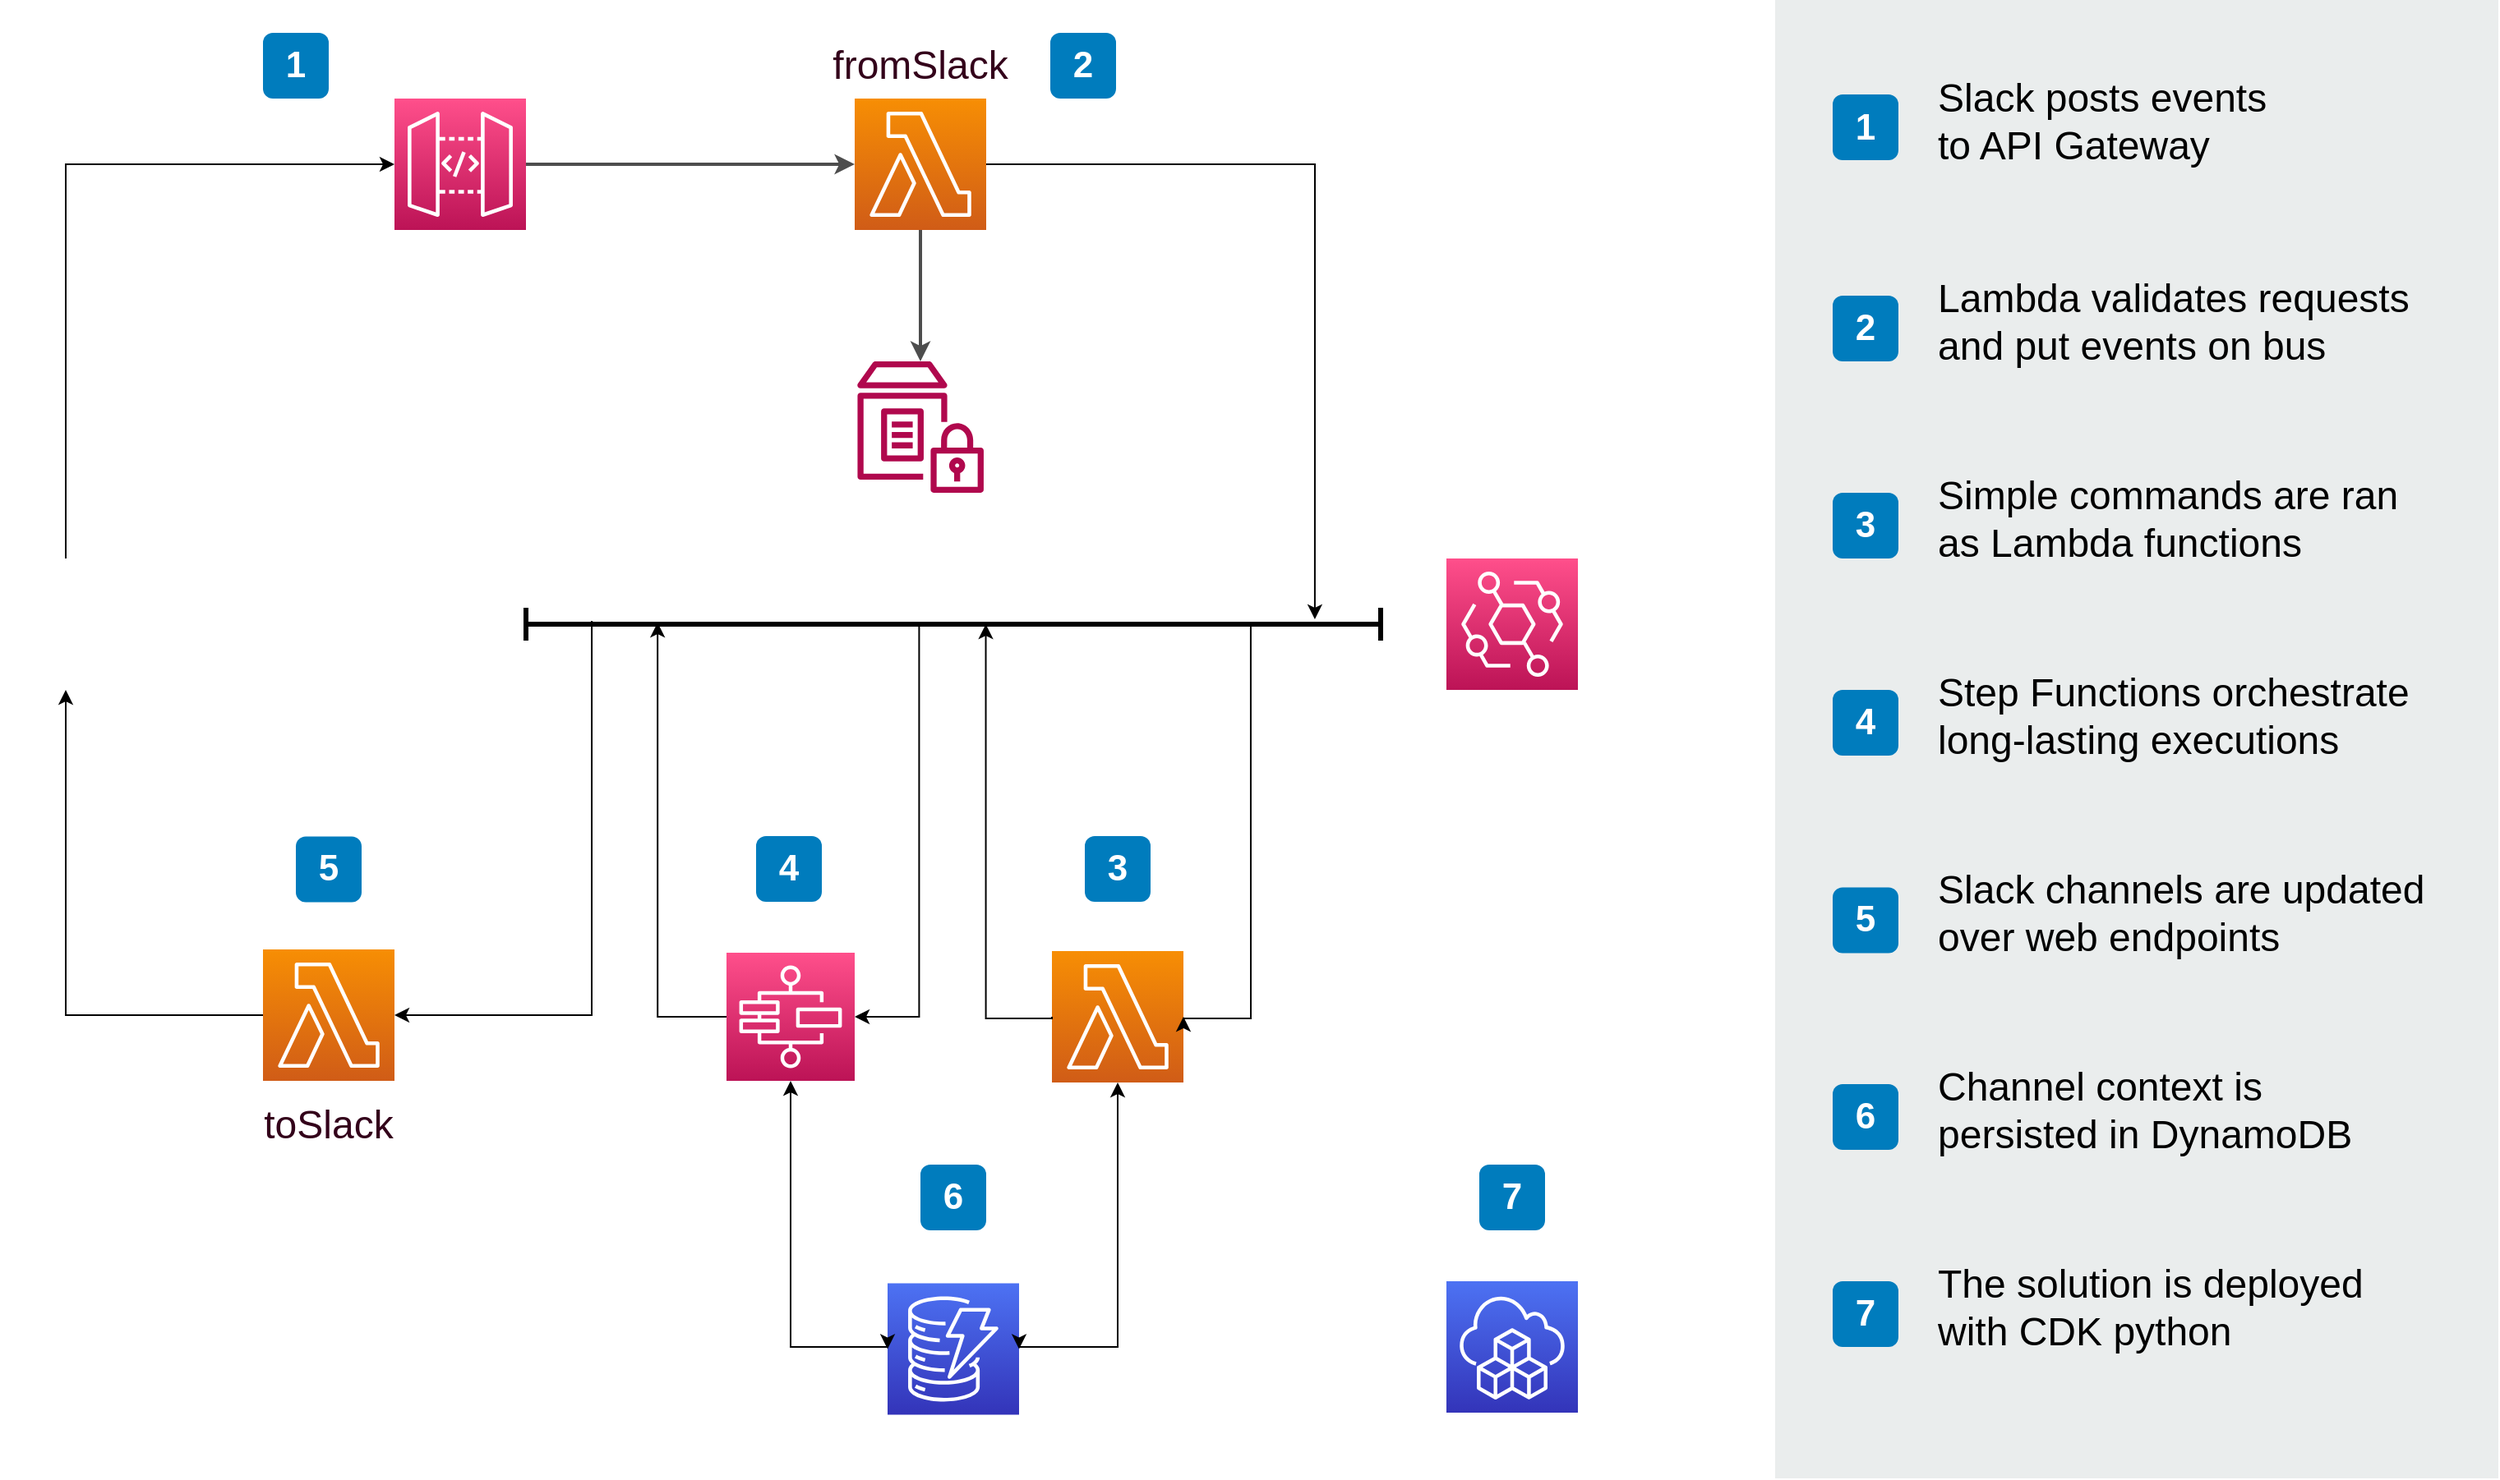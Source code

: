 <mxfile version="20.8.16" type="device"><diagram id="Ht1M8jgEwFfnCIfOTk4-" name="Page-1"><mxGraphModel dx="2052" dy="586" grid="1" gridSize="10" guides="1" tooltips="1" connect="1" arrows="1" fold="1" page="1" pageScale="1" pageWidth="1600" pageHeight="900" background="#FFFFFF" math="0" shadow="0"><root><mxCell id="0"/><mxCell id="1" parent="0"/><mxCell id="k1J5Uft5zTIaOylSxwT3-1" value="" style="rounded=0;whiteSpace=wrap;html=1;fillColor=#EAEDED;fontSize=22;fontColor=#000000;strokeColor=none;labelBackgroundColor=none;" parent="1" vertex="1"><mxGeometry x="1160" y="900" width="440" height="900" as="geometry"/></mxCell><mxCell id="lNVfGLFAs1jdNbvyQik3-16" value="" style="sketch=0;points=[[0,0,0],[0.25,0,0],[0.5,0,0],[0.75,0,0],[1,0,0],[0,1,0],[0.25,1,0],[0.5,1,0],[0.75,1,0],[1,1,0],[0,0.25,0],[0,0.5,0],[0,0.75,0],[1,0.25,0],[1,0.5,0],[1,0.75,0]];outlineConnect=0;fontColor=#000000;gradientColor=#4D72F3;gradientDirection=north;fillColor=#3334B9;strokeColor=#ffffff;dashed=0;verticalLabelPosition=bottom;verticalAlign=top;align=center;html=1;fontSize=30;fontStyle=0;aspect=fixed;shape=mxgraph.aws4.resourceIcon;resIcon=mxgraph.aws4.cloud_development_kit;" parent="1" vertex="1"><mxGeometry x="960" y="1680" width="80" height="80" as="geometry"/></mxCell><mxCell id="vXBHNHmkbhqW3qpThrWd-10" style="edgeStyle=orthogonalEdgeStyle;rounded=0;orthogonalLoop=1;jettySize=auto;html=1;exitX=1;exitY=0.5;exitDx=0;exitDy=0;exitPerimeter=0;fontColor=#FFFFFF;entryX=0.923;entryY=0.35;entryDx=0;entryDy=0;entryPerimeter=0;" edge="1" parent="1" source="lNVfGLFAs1jdNbvyQik3-104" target="vXBHNHmkbhqW3qpThrWd-37"><mxGeometry relative="1" as="geometry"><mxPoint x="900" y="1220" as="targetPoint"/></mxGeometry></mxCell><mxCell id="lNVfGLFAs1jdNbvyQik3-104" value="" style="sketch=0;points=[[0,0,0],[0.25,0,0],[0.5,0,0],[0.75,0,0],[1,0,0],[0,1,0],[0.25,1,0],[0.5,1,0],[0.75,1,0],[1,1,0],[0,0.25,0],[0,0.5,0],[0,0.75,0],[1,0.25,0],[1,0.5,0],[1,0.75,0]];outlineConnect=0;fontColor=#000000;gradientColor=#F78E04;gradientDirection=north;fillColor=#D05C17;strokeColor=#ffffff;dashed=0;verticalLabelPosition=bottom;verticalAlign=top;align=center;html=1;fontSize=30;fontStyle=0;aspect=fixed;shape=mxgraph.aws4.resourceIcon;resIcon=mxgraph.aws4.lambda;shadow=0;" parent="1" vertex="1"><mxGeometry x="600" y="960" width="80" height="80" as="geometry"/></mxCell><mxCell id="lNVfGLFAs1jdNbvyQik3-3" value="" style="sketch=0;points=[[0,0,0],[0.25,0,0],[0.5,0,0],[0.75,0,0],[1,0,0],[0,1,0],[0.25,1,0],[0.5,1,0],[0.75,1,0],[1,1,0],[0,0.25,0],[0,0.5,0],[0,0.75,0],[1,0.25,0],[1,0.5,0],[1,0.75,0]];outlineConnect=0;fontColor=#000000;gradientColor=#FF4F8B;gradientDirection=north;fillColor=#BC1356;strokeColor=#ffffff;dashed=0;verticalLabelPosition=bottom;verticalAlign=top;align=center;html=1;fontSize=30;fontStyle=0;aspect=fixed;shape=mxgraph.aws4.resourceIcon;resIcon=mxgraph.aws4.eventbridge;" parent="1" vertex="1"><mxGeometry x="960" y="1240" width="80" height="80" as="geometry"/></mxCell><mxCell id="vXBHNHmkbhqW3qpThrWd-12" style="edgeStyle=orthogonalEdgeStyle;rounded=0;orthogonalLoop=1;jettySize=auto;html=1;exitX=0.5;exitY=0;exitDx=0;exitDy=0;entryX=0;entryY=0.5;entryDx=0;entryDy=0;entryPerimeter=0;fontColor=#FFFFFF;" edge="1" parent="1" source="vXBHNHmkbhqW3qpThrWd-1" target="vXBHNHmkbhqW3qpThrWd-2"><mxGeometry relative="1" as="geometry"/></mxCell><mxCell id="vXBHNHmkbhqW3qpThrWd-1" value="" style="shape=image;verticalLabelPosition=bottom;labelBackgroundColor=default;verticalAlign=top;aspect=fixed;imageAspect=0;image=https://assets.stickpng.com/images/5cb480cd5f1b6d3fbadece79.png;" vertex="1" parent="1"><mxGeometry x="80" y="1240" width="80" height="80" as="geometry"/></mxCell><mxCell id="vXBHNHmkbhqW3qpThrWd-2" value="" style="sketch=0;points=[[0,0,0],[0.25,0,0],[0.5,0,0],[0.75,0,0],[1,0,0],[0,1,0],[0.25,1,0],[0.5,1,0],[0.75,1,0],[1,1,0],[0,0.25,0],[0,0.5,0],[0,0.75,0],[1,0.25,0],[1,0.5,0],[1,0.75,0]];outlineConnect=0;fontColor=#232F3E;gradientColor=#FF4F8B;gradientDirection=north;fillColor=#BC1356;strokeColor=#ffffff;dashed=0;verticalLabelPosition=bottom;verticalAlign=top;align=center;html=1;fontSize=12;fontStyle=0;aspect=fixed;shape=mxgraph.aws4.resourceIcon;resIcon=mxgraph.aws4.api_gateway;" vertex="1" parent="1"><mxGeometry x="320" y="960" width="80" height="80" as="geometry"/></mxCell><mxCell id="vXBHNHmkbhqW3qpThrWd-3" value="" style="sketch=0;points=[[0,0,0],[0.25,0,0],[0.5,0,0],[0.75,0,0],[1,0,0],[0,1,0],[0.25,1,0],[0.5,1,0],[0.75,1,0],[1,1,0],[0,0.25,0],[0,0.5,0],[0,0.75,0],[1,0.25,0],[1,0.5,0],[1,0.75,0]];outlineConnect=0;fontColor=#232F3E;gradientColor=#4D72F3;gradientDirection=north;fillColor=#3334B9;strokeColor=#ffffff;dashed=0;verticalLabelPosition=bottom;verticalAlign=top;align=center;html=1;fontSize=12;fontStyle=0;aspect=fixed;shape=mxgraph.aws4.resourceIcon;resIcon=mxgraph.aws4.dynamodb;" vertex="1" parent="1"><mxGeometry x="620" y="1681.25" width="80" height="80" as="geometry"/></mxCell><mxCell id="vXBHNHmkbhqW3qpThrWd-13" style="edgeStyle=orthogonalEdgeStyle;rounded=0;orthogonalLoop=1;jettySize=auto;html=1;exitX=0;exitY=0.5;exitDx=0;exitDy=0;exitPerimeter=0;entryX=0.5;entryY=1;entryDx=0;entryDy=0;fontColor=#FFFFFF;" edge="1" parent="1" source="vXBHNHmkbhqW3qpThrWd-4" target="vXBHNHmkbhqW3qpThrWd-1"><mxGeometry relative="1" as="geometry"/></mxCell><mxCell id="vXBHNHmkbhqW3qpThrWd-4" value="" style="sketch=0;points=[[0,0,0],[0.25,0,0],[0.5,0,0],[0.75,0,0],[1,0,0],[0,1,0],[0.25,1,0],[0.5,1,0],[0.75,1,0],[1,1,0],[0,0.25,0],[0,0.5,0],[0,0.75,0],[1,0.25,0],[1,0.5,0],[1,0.75,0]];outlineConnect=0;fontColor=#000000;gradientColor=#F78E04;gradientDirection=north;fillColor=#D05C17;strokeColor=#ffffff;dashed=0;verticalLabelPosition=bottom;verticalAlign=top;align=center;html=1;fontSize=30;fontStyle=0;aspect=fixed;shape=mxgraph.aws4.resourceIcon;resIcon=mxgraph.aws4.lambda;shadow=0;" vertex="1" parent="1"><mxGeometry x="240.0" y="1478" width="80" height="80" as="geometry"/></mxCell><mxCell id="vXBHNHmkbhqW3qpThrWd-6" value="" style="endArrow=classic;html=1;rounded=0;fontSize=30;strokeColor=#4D4D4D;strokeWidth=2;exitX=1;exitY=0.5;exitDx=0;exitDy=0;exitPerimeter=0;entryX=0;entryY=0.5;entryDx=0;entryDy=0;entryPerimeter=0;fontColor=#000000;" edge="1" parent="1" source="vXBHNHmkbhqW3qpThrWd-2" target="lNVfGLFAs1jdNbvyQik3-104"><mxGeometry width="50" height="50" relative="1" as="geometry"><mxPoint x="788.72" y="530.33" as="sourcePoint"/><mxPoint x="870" y="647" as="targetPoint"/></mxGeometry></mxCell><mxCell id="vXBHNHmkbhqW3qpThrWd-14" value="" style="endArrow=classic;html=1;rounded=0;fontSize=30;strokeColor=#4D4D4D;strokeWidth=2;exitX=0.5;exitY=1;exitDx=0;exitDy=0;exitPerimeter=0;fontColor=#000000;" edge="1" parent="1" source="lNVfGLFAs1jdNbvyQik3-104" target="vXBHNHmkbhqW3qpThrWd-15"><mxGeometry width="50" height="50" relative="1" as="geometry"><mxPoint x="490" y="1010" as="sourcePoint"/><mxPoint x="650" y="1010" as="targetPoint"/></mxGeometry></mxCell><mxCell id="vXBHNHmkbhqW3qpThrWd-15" value="" style="sketch=0;outlineConnect=0;fontColor=#232F3E;gradientColor=none;fillColor=#B0084D;strokeColor=none;dashed=0;verticalLabelPosition=bottom;verticalAlign=top;align=center;html=1;fontSize=12;fontStyle=0;pointerEvents=1;shape=mxgraph.aws4.parameter_store;" vertex="1" parent="1"><mxGeometry x="600.0" y="1120" width="80" height="80" as="geometry"/></mxCell><mxCell id="k1J5Uft5zTIaOylSxwT3-5" value="4" style="rounded=1;whiteSpace=wrap;html=1;fillColor=#007CBD;strokeColor=none;fontColor=#FFFFFF;fontStyle=1;fontSize=22;labelBackgroundColor=none;" parent="1" vertex="1"><mxGeometry x="1195" y="1320" width="40" height="40" as="geometry"/></mxCell><mxCell id="k1J5Uft5zTIaOylSxwT3-6" value="5" style="rounded=1;whiteSpace=wrap;html=1;fillColor=#007CBD;strokeColor=none;fontColor=#FFFFFF;fontStyle=1;fontSize=22;labelBackgroundColor=none;" parent="1" vertex="1"><mxGeometry x="260" y="1409.25" width="40" height="40" as="geometry"/></mxCell><mxCell id="k1J5Uft5zTIaOylSxwT3-7" value="6" style="rounded=1;whiteSpace=wrap;html=1;fillColor=#007CBD;strokeColor=none;fontColor=#FFFFFF;fontStyle=1;fontSize=22;labelBackgroundColor=none;" parent="1" vertex="1"><mxGeometry x="1195" y="1560" width="40" height="40" as="geometry"/></mxCell><mxCell id="k1J5Uft5zTIaOylSxwT3-8" value="7" style="rounded=1;whiteSpace=wrap;html=1;fillColor=#007CBD;strokeColor=none;fontColor=#FFFFFF;fontStyle=1;fontSize=22;labelBackgroundColor=none;" parent="1" vertex="1"><mxGeometry x="1195" y="1680" width="40" height="40" as="geometry"/></mxCell><mxCell id="k1J5Uft5zTIaOylSxwT3-2" value="1" style="rounded=1;whiteSpace=wrap;html=1;fillColor=#007CBD;strokeColor=none;fontColor=#FFFFFF;fontStyle=1;fontSize=22;labelBackgroundColor=none;" parent="1" vertex="1"><mxGeometry x="1195" y="957.5" width="40" height="40" as="geometry"/></mxCell><mxCell id="k1J5Uft5zTIaOylSxwT3-3" value="2" style="rounded=1;whiteSpace=wrap;html=1;fillColor=#007CBD;strokeColor=none;fontColor=#FFFFFF;fontStyle=1;fontSize=22;labelBackgroundColor=none;" parent="1" vertex="1"><mxGeometry x="1195" y="1080" width="40" height="40" as="geometry"/></mxCell><mxCell id="k1J5Uft5zTIaOylSxwT3-4" value="3" style="rounded=1;whiteSpace=wrap;html=1;fillColor=#007CBD;strokeColor=none;fontColor=#FFFFFF;fontStyle=1;fontSize=22;labelBackgroundColor=none;" parent="1" vertex="1"><mxGeometry x="1195" y="1200" width="40" height="40" as="geometry"/></mxCell><mxCell id="vXBHNHmkbhqW3qpThrWd-19" value="Slack posts events&lt;br style=&quot;font-size: 24px;&quot;&gt;to API Gateway" style="text;resizable=0;points=[];autosize=1;align=left;verticalAlign=top;spacingTop=-4;fontSize=24;fontStyle=0;fontColor=#000000;html=1;" vertex="1" parent="1"><mxGeometry x="1257" y="942.5" width="220" height="70" as="geometry"/></mxCell><mxCell id="vXBHNHmkbhqW3qpThrWd-20" value="&lt;div style=&quot;font-size: 24px;&quot;&gt;Lambda validates&amp;nbsp;&lt;span style=&quot;background-color: initial; font-size: 24px;&quot;&gt;requests&lt;br style=&quot;font-size: 24px;&quot;&gt;and put events on bus&lt;/span&gt;&lt;/div&gt;" style="text;html=1;resizable=0;points=[];autosize=1;align=left;verticalAlign=top;spacingTop=-4;fontSize=24;fontStyle=0;fontColor=#000000;" vertex="1" parent="1"><mxGeometry x="1257" y="1065" width="310" height="70" as="geometry"/></mxCell><mxCell id="vXBHNHmkbhqW3qpThrWd-21" value="1" style="rounded=1;whiteSpace=wrap;html=1;fillColor=#007CBD;strokeColor=none;fontColor=#FFFFFF;fontStyle=1;fontSize=22;labelBackgroundColor=none;" vertex="1" parent="1"><mxGeometry x="240" y="920" width="40" height="40" as="geometry"/></mxCell><mxCell id="vXBHNHmkbhqW3qpThrWd-22" value="2" style="rounded=1;whiteSpace=wrap;html=1;fillColor=#007CBD;strokeColor=none;fontColor=#FFFFFF;fontStyle=1;fontSize=22;labelBackgroundColor=none;" vertex="1" parent="1"><mxGeometry x="719" y="920" width="40" height="40" as="geometry"/></mxCell><mxCell id="vXBHNHmkbhqW3qpThrWd-23" value="&lt;div style=&quot;font-size: 24px;&quot;&gt;Simple commands are ran&lt;br style=&quot;font-size: 24px;&quot;&gt;as Lambda functions&lt;/div&gt;" style="text;html=1;resizable=0;points=[];autosize=1;align=left;verticalAlign=top;spacingTop=-4;fontSize=24;fontStyle=0;fontColor=#000000;" vertex="1" parent="1"><mxGeometry x="1257" y="1185" width="300" height="70" as="geometry"/></mxCell><mxCell id="vXBHNHmkbhqW3qpThrWd-24" value="3" style="rounded=1;whiteSpace=wrap;html=1;fillColor=#007CBD;strokeColor=none;fontColor=#FFFFFF;fontStyle=1;fontSize=22;labelBackgroundColor=none;" vertex="1" parent="1"><mxGeometry x="740" y="1409" width="40" height="40" as="geometry"/></mxCell><mxCell id="vXBHNHmkbhqW3qpThrWd-25" value="&lt;div style=&quot;font-size: 24px;&quot;&gt;Step Functions orchestrate&lt;br style=&quot;font-size: 24px;&quot;&gt;long-lasting executions&lt;/div&gt;" style="text;html=1;resizable=0;points=[];autosize=1;align=left;verticalAlign=top;spacingTop=-4;fontSize=24;fontStyle=0;fontColor=#000000;" vertex="1" parent="1"><mxGeometry x="1257" y="1305" width="310" height="70" as="geometry"/></mxCell><mxCell id="vXBHNHmkbhqW3qpThrWd-26" value="4" style="rounded=1;whiteSpace=wrap;html=1;fillColor=#007CBD;strokeColor=none;fontColor=#FFFFFF;fontStyle=1;fontSize=22;labelBackgroundColor=none;" vertex="1" parent="1"><mxGeometry x="540" y="1409" width="40" height="40" as="geometry"/></mxCell><mxCell id="vXBHNHmkbhqW3qpThrWd-27" value="&lt;div style=&quot;font-size: 24px;&quot;&gt;Slack channels are updated&lt;br style=&quot;font-size: 24px;&quot;&gt;over web endpoints&lt;/div&gt;" style="text;html=1;resizable=0;points=[];autosize=1;align=left;verticalAlign=top;spacingTop=-4;fontSize=24;fontStyle=0;fontColor=#000000;" vertex="1" parent="1"><mxGeometry x="1257" y="1425.25" width="320" height="70" as="geometry"/></mxCell><mxCell id="vXBHNHmkbhqW3qpThrWd-28" value="7" style="rounded=1;whiteSpace=wrap;html=1;fillColor=#007CBD;strokeColor=none;fontColor=#FFFFFF;fontStyle=1;fontSize=22;labelBackgroundColor=none;" vertex="1" parent="1"><mxGeometry x="980" y="1609" width="40" height="40" as="geometry"/></mxCell><mxCell id="vXBHNHmkbhqW3qpThrWd-29" value="&lt;div style=&quot;font-size: 24px;&quot;&gt;Channel context is&lt;br style=&quot;font-size: 24px;&quot;&gt;persisted in DynamoDB&lt;/div&gt;" style="text;html=1;resizable=0;points=[];autosize=1;align=left;verticalAlign=top;spacingTop=-4;fontSize=24;fontStyle=0;fontColor=#000000;" vertex="1" parent="1"><mxGeometry x="1257" y="1545" width="280" height="70" as="geometry"/></mxCell><mxCell id="vXBHNHmkbhqW3qpThrWd-30" value="&lt;div style=&quot;font-size: 24px;&quot;&gt;The solution is deployed&amp;nbsp;&lt;br style=&quot;font-size: 24px;&quot;&gt;with CDK python&lt;/div&gt;" style="text;html=1;resizable=0;points=[];autosize=1;align=left;verticalAlign=top;spacingTop=-4;fontSize=24;fontStyle=0;fontColor=#000000;" vertex="1" parent="1"><mxGeometry x="1257" y="1665" width="290" height="70" as="geometry"/></mxCell><mxCell id="vXBHNHmkbhqW3qpThrWd-31" value="6" style="rounded=1;whiteSpace=wrap;html=1;fillColor=#007CBD;strokeColor=none;fontColor=#FFFFFF;fontStyle=1;fontSize=22;labelBackgroundColor=none;" vertex="1" parent="1"><mxGeometry x="640" y="1609" width="40" height="40" as="geometry"/></mxCell><mxCell id="vXBHNHmkbhqW3qpThrWd-34" style="edgeStyle=orthogonalEdgeStyle;rounded=0;orthogonalLoop=1;jettySize=auto;html=1;exitX=0;exitY=0.5;exitDx=0;exitDy=0;exitPerimeter=0;entryX=0.154;entryY=0.45;entryDx=0;entryDy=0;entryPerimeter=0;fontColor=#FFFFFF;startArrow=none;startFill=0;endArrow=classic;endFill=1;" edge="1" parent="1" source="vXBHNHmkbhqW3qpThrWd-32" target="vXBHNHmkbhqW3qpThrWd-37"><mxGeometry relative="1" as="geometry"><Array as="points"><mxPoint x="480" y="1519"/></Array></mxGeometry></mxCell><mxCell id="vXBHNHmkbhqW3qpThrWd-32" value="" style="sketch=0;points=[[0,0,0],[0.25,0,0],[0.5,0,0],[0.75,0,0],[1,0,0],[0,1,0],[0.25,1,0],[0.5,1,0],[0.75,1,0],[1,1,0],[0,0.25,0],[0,0.5,0],[0,0.75,0],[1,0.25,0],[1,0.5,0],[1,0.75,0]];outlineConnect=0;fontColor=#232F3E;gradientColor=#FF4F8B;gradientDirection=north;fillColor=#BC1356;strokeColor=#ffffff;dashed=0;verticalLabelPosition=bottom;verticalAlign=top;align=center;html=1;fontSize=12;fontStyle=0;aspect=fixed;shape=mxgraph.aws4.resourceIcon;resIcon=mxgraph.aws4.step_functions;" vertex="1" parent="1"><mxGeometry x="522" y="1480" width="78" height="78" as="geometry"/></mxCell><mxCell id="vXBHNHmkbhqW3qpThrWd-33" style="edgeStyle=orthogonalEdgeStyle;rounded=0;orthogonalLoop=1;jettySize=auto;html=1;entryX=1;entryY=0.5;entryDx=0;entryDy=0;entryPerimeter=0;fontColor=#FFFFFF;exitX=0.46;exitY=0.5;exitDx=0;exitDy=0;exitPerimeter=0;" edge="1" parent="1" source="vXBHNHmkbhqW3qpThrWd-37" target="vXBHNHmkbhqW3qpThrWd-32"><mxGeometry relative="1" as="geometry"><mxPoint x="650" y="1350" as="sourcePoint"/><mxPoint x="490" y="1450" as="targetPoint"/><Array as="points"><mxPoint x="639" y="1519"/></Array></mxGeometry></mxCell><mxCell id="vXBHNHmkbhqW3qpThrWd-37" value="" style="shape=crossbar;whiteSpace=wrap;html=1;rounded=1;fontColor=#FFFFFF;strokeWidth=3;" vertex="1" parent="1"><mxGeometry x="400" y="1270" width="520" height="20" as="geometry"/></mxCell><mxCell id="vXBHNHmkbhqW3qpThrWd-38" value="5" style="rounded=1;whiteSpace=wrap;html=1;fillColor=#007CBD;strokeColor=none;fontColor=#FFFFFF;fontStyle=1;fontSize=22;labelBackgroundColor=none;" vertex="1" parent="1"><mxGeometry x="1195" y="1440.25" width="40" height="40" as="geometry"/></mxCell><mxCell id="vXBHNHmkbhqW3qpThrWd-42" value="" style="sketch=0;points=[[0,0,0],[0.25,0,0],[0.5,0,0],[0.75,0,0],[1,0,0],[0,1,0],[0.25,1,0],[0.5,1,0],[0.75,1,0],[1,1,0],[0,0.25,0],[0,0.5,0],[0,0.75,0],[1,0.25,0],[1,0.5,0],[1,0.75,0]];outlineConnect=0;fontColor=#000000;gradientColor=#F78E04;gradientDirection=north;fillColor=#D05C17;strokeColor=#ffffff;dashed=0;verticalLabelPosition=bottom;verticalAlign=top;align=center;html=1;fontSize=30;fontStyle=0;aspect=fixed;shape=mxgraph.aws4.resourceIcon;resIcon=mxgraph.aws4.lambda;shadow=0;" vertex="1" parent="1"><mxGeometry x="720.0" y="1479" width="80" height="80" as="geometry"/></mxCell><mxCell id="vXBHNHmkbhqW3qpThrWd-43" style="edgeStyle=orthogonalEdgeStyle;rounded=0;orthogonalLoop=1;jettySize=auto;html=1;exitX=0.077;exitY=0.4;exitDx=0;exitDy=0;exitPerimeter=0;fontColor=#FFFFFF;entryX=1;entryY=0.5;entryDx=0;entryDy=0;entryPerimeter=0;" edge="1" parent="1" source="vXBHNHmkbhqW3qpThrWd-37" target="vXBHNHmkbhqW3qpThrWd-4"><mxGeometry relative="1" as="geometry"><mxPoint x="690" y="1010" as="sourcePoint"/><mxPoint x="889.96" y="1287" as="targetPoint"/><Array as="points"><mxPoint x="440" y="1518"/></Array></mxGeometry></mxCell><mxCell id="vXBHNHmkbhqW3qpThrWd-44" style="edgeStyle=orthogonalEdgeStyle;rounded=0;orthogonalLoop=1;jettySize=auto;html=1;entryX=1;entryY=0.5;entryDx=0;entryDy=0;entryPerimeter=0;fontColor=#FFFFFF;exitX=0.848;exitY=0.5;exitDx=0;exitDy=0;exitPerimeter=0;" edge="1" parent="1" source="vXBHNHmkbhqW3qpThrWd-37" target="vXBHNHmkbhqW3qpThrWd-42"><mxGeometry relative="1" as="geometry"><mxPoint x="649.2" y="1290" as="sourcePoint"/><mxPoint x="610" y="1529" as="targetPoint"/><Array as="points"><mxPoint x="841" y="1520"/></Array></mxGeometry></mxCell><mxCell id="vXBHNHmkbhqW3qpThrWd-45" style="edgeStyle=orthogonalEdgeStyle;rounded=0;orthogonalLoop=1;jettySize=auto;html=1;exitX=0;exitY=0.5;exitDx=0;exitDy=0;exitPerimeter=0;entryX=0.538;entryY=0.5;entryDx=0;entryDy=0;entryPerimeter=0;fontColor=#FFFFFF;startArrow=none;startFill=0;endArrow=classic;endFill=1;" edge="1" parent="1" source="vXBHNHmkbhqW3qpThrWd-42" target="vXBHNHmkbhqW3qpThrWd-37"><mxGeometry relative="1" as="geometry"><mxPoint x="532" y="1529" as="sourcePoint"/><mxPoint x="490.08" y="1289" as="targetPoint"/><Array as="points"><mxPoint x="720" y="1520"/><mxPoint x="680" y="1520"/></Array></mxGeometry></mxCell><mxCell id="vXBHNHmkbhqW3qpThrWd-46" style="edgeStyle=orthogonalEdgeStyle;rounded=0;orthogonalLoop=1;jettySize=auto;html=1;entryX=0;entryY=0.5;entryDx=0;entryDy=0;entryPerimeter=0;fontColor=#FFFFFF;exitX=0.5;exitY=1;exitDx=0;exitDy=0;exitPerimeter=0;startArrow=classic;startFill=1;" edge="1" parent="1" source="vXBHNHmkbhqW3qpThrWd-32" target="vXBHNHmkbhqW3qpThrWd-3"><mxGeometry relative="1" as="geometry"><mxPoint x="649.2" y="1290" as="sourcePoint"/><mxPoint x="610" y="1529" as="targetPoint"/><Array as="points"><mxPoint x="561" y="1720"/><mxPoint x="620" y="1720"/></Array></mxGeometry></mxCell><mxCell id="vXBHNHmkbhqW3qpThrWd-47" style="edgeStyle=orthogonalEdgeStyle;rounded=0;orthogonalLoop=1;jettySize=auto;html=1;entryX=1;entryY=0.5;entryDx=0;entryDy=0;entryPerimeter=0;fontColor=#FFFFFF;exitX=0.5;exitY=1;exitDx=0;exitDy=0;exitPerimeter=0;startArrow=classic;startFill=1;" edge="1" parent="1" source="vXBHNHmkbhqW3qpThrWd-42" target="vXBHNHmkbhqW3qpThrWd-3"><mxGeometry relative="1" as="geometry"><mxPoint x="571" y="1568" as="sourcePoint"/><mxPoint x="630" y="1690" as="targetPoint"/><Array as="points"><mxPoint x="760" y="1720"/><mxPoint x="700" y="1720"/></Array></mxGeometry></mxCell><mxCell id="vXBHNHmkbhqW3qpThrWd-48" value="fromSlack" style="text;html=1;strokeColor=none;fillColor=none;align=center;verticalAlign=middle;whiteSpace=wrap;rounded=0;fontSize=24;fontColor=#33001A;" vertex="1" parent="1"><mxGeometry x="580" y="925" width="120" height="30" as="geometry"/></mxCell><mxCell id="vXBHNHmkbhqW3qpThrWd-49" value="toSlack" style="text;html=1;strokeColor=none;fillColor=none;align=center;verticalAlign=middle;whiteSpace=wrap;rounded=0;fontSize=24;fontColor=#33001A;" vertex="1" parent="1"><mxGeometry x="220" y="1570" width="120" height="30" as="geometry"/></mxCell></root></mxGraphModel></diagram></mxfile>